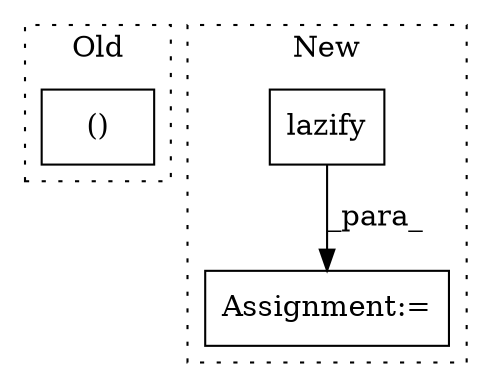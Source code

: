 digraph G {
subgraph cluster0 {
1 [label="()" a="106" s="6031" l="15" shape="box"];
label = "Old";
style="dotted";
}
subgraph cluster1 {
2 [label="lazify" a="32" s="2582,2601" l="7,1" shape="box"];
3 [label="Assignment:=" a="7" s="2543" l="1" shape="box"];
label = "New";
style="dotted";
}
2 -> 3 [label="_para_"];
}